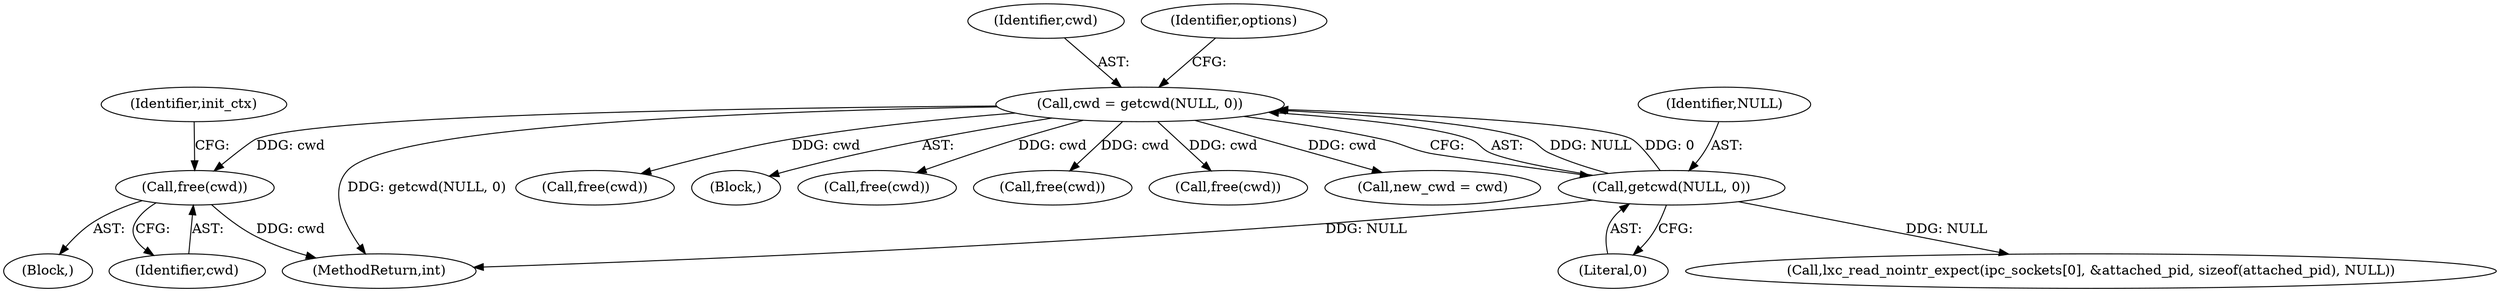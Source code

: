 digraph "0_lxc_5c3fcae78b63ac9dd56e36075903921bd9461f9e_0@pointer" {
"1000248" [label="(Call,free(cwd))"];
"1000218" [label="(Call,cwd = getcwd(NULL, 0))"];
"1000220" [label="(Call,getcwd(NULL, 0))"];
"1000604" [label="(Call,free(cwd))"];
"1000249" [label="(Identifier,cwd)"];
"1000134" [label="(Block,)"];
"1000222" [label="(Literal,0)"];
"1000219" [label="(Identifier,cwd)"];
"1000288" [label="(Call,free(cwd))"];
"1000345" [label="(Call,lxc_read_nointr_expect(ipc_sockets[0], &attached_pid, sizeof(attached_pid), NULL))"];
"1000248" [label="(Call,free(cwd))"];
"1000218" [label="(Call,cwd = getcwd(NULL, 0))"];
"1000220" [label="(Call,getcwd(NULL, 0))"];
"1000271" [label="(Call,free(cwd))"];
"1000245" [label="(Block,)"];
"1000306" [label="(Call,free(cwd))"];
"1000590" [label="(Call,new_cwd = cwd)"];
"1000221" [label="(Identifier,NULL)"];
"1000251" [label="(Identifier,init_ctx)"];
"1000658" [label="(MethodReturn,int)"];
"1000226" [label="(Identifier,options)"];
"1000248" -> "1000245"  [label="AST: "];
"1000248" -> "1000249"  [label="CFG: "];
"1000249" -> "1000248"  [label="AST: "];
"1000251" -> "1000248"  [label="CFG: "];
"1000248" -> "1000658"  [label="DDG: cwd"];
"1000218" -> "1000248"  [label="DDG: cwd"];
"1000218" -> "1000134"  [label="AST: "];
"1000218" -> "1000220"  [label="CFG: "];
"1000219" -> "1000218"  [label="AST: "];
"1000220" -> "1000218"  [label="AST: "];
"1000226" -> "1000218"  [label="CFG: "];
"1000218" -> "1000658"  [label="DDG: getcwd(NULL, 0)"];
"1000220" -> "1000218"  [label="DDG: NULL"];
"1000220" -> "1000218"  [label="DDG: 0"];
"1000218" -> "1000271"  [label="DDG: cwd"];
"1000218" -> "1000288"  [label="DDG: cwd"];
"1000218" -> "1000306"  [label="DDG: cwd"];
"1000218" -> "1000590"  [label="DDG: cwd"];
"1000218" -> "1000604"  [label="DDG: cwd"];
"1000220" -> "1000222"  [label="CFG: "];
"1000221" -> "1000220"  [label="AST: "];
"1000222" -> "1000220"  [label="AST: "];
"1000220" -> "1000658"  [label="DDG: NULL"];
"1000220" -> "1000345"  [label="DDG: NULL"];
}
